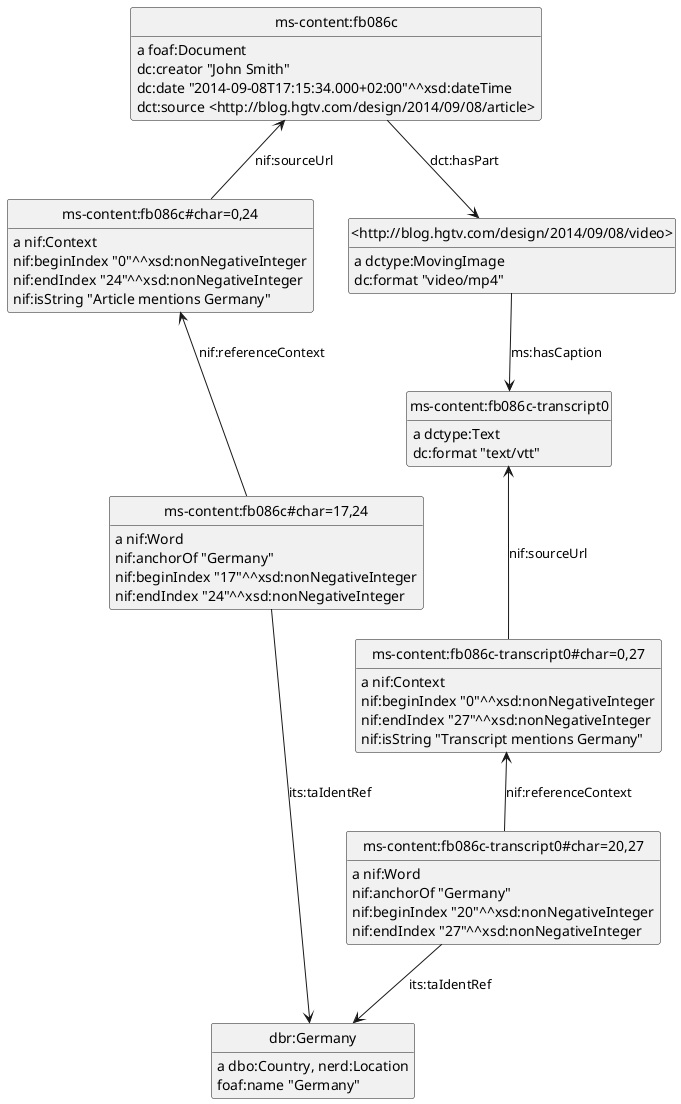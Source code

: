 @startuml
hide empty methods
hide empty attributes
hide circle
skinparam classAttributeIconSize 0
class ms_content_fb086c_transcript0_char_20_27 as "ms-content:fb086c-transcript0#char=20,27"
ms_content_fb086c_transcript0_char_20_27 : a nif:Word
class ms_content_fb086c_transcript0_char_0_27 as "ms-content:fb086c-transcript0#char=0,27"
ms_content_fb086c_transcript0_char_20_27 -up-> ms_content_fb086c_transcript0_char_0_27 : nif:referenceContext
class dbr_Germany as "dbr:Germany"
ms_content_fb086c_transcript0_char_20_27 --> dbr_Germany : its:taIdentRef
ms_content_fb086c_transcript0_char_20_27 : nif:anchorOf "Germany"
ms_content_fb086c_transcript0_char_20_27 : nif:beginIndex "20"^^xsd:nonNegativeInteger
ms_content_fb086c_transcript0_char_20_27 : nif:endIndex "27"^^xsd:nonNegativeInteger
class ms_content_fb086c as "ms-content:fb086c"
ms_content_fb086c : a foaf:Document
class _http___blog_hgtv_com_design_2014_09_08_video_ as "<http://blog.hgtv.com/design/2014/09/08/video>"
ms_content_fb086c --> _http___blog_hgtv_com_design_2014_09_08_video_ : dct:hasPart
ms_content_fb086c : dc:creator "John Smith"
ms_content_fb086c : dc:date "2014-09-08T17:15:34.000+02:00"^^xsd:dateTime
ms_content_fb086c : dct:source <http://blog.hgtv.com/design/2014/09/08/article>
class ms_content_fb086c_transcript0 as "ms-content:fb086c-transcript0"
ms_content_fb086c_transcript0 : a dctype:Text
ms_content_fb086c_transcript0 : dc:format "text/vtt"
ms_content_fb086c_transcript0_char_0_27 : a nif:Context
ms_content_fb086c_transcript0_char_0_27 -up-> ms_content_fb086c_transcript0 : nif:sourceUrl
ms_content_fb086c_transcript0_char_0_27 : nif:beginIndex "0"^^xsd:nonNegativeInteger
ms_content_fb086c_transcript0_char_0_27 : nif:endIndex "27"^^xsd:nonNegativeInteger
ms_content_fb086c_transcript0_char_0_27 : nif:isString "Transcript mentions Germany"
class ms_content_fb086c_char_0_24 as "ms-content:fb086c#char=0,24"
ms_content_fb086c_char_0_24 : a nif:Context
ms_content_fb086c_char_0_24 -up-> ms_content_fb086c : nif:sourceUrl
ms_content_fb086c_char_0_24 : nif:beginIndex "0"^^xsd:nonNegativeInteger
ms_content_fb086c_char_0_24 : nif:endIndex "24"^^xsd:nonNegativeInteger
ms_content_fb086c_char_0_24 : nif:isString "Article mentions Germany"
_http___blog_hgtv_com_design_2014_09_08_video_ : a dctype:MovingImage
_http___blog_hgtv_com_design_2014_09_08_video_ --> ms_content_fb086c_transcript0 : ms:hasCaption
_http___blog_hgtv_com_design_2014_09_08_video_ : dc:format "video/mp4"
dbr_Germany : a dbo:Country, nerd:Location
dbr_Germany : foaf:name "Germany"
class ms_content_fb086c_char_17_24 as "ms-content:fb086c#char=17,24"
ms_content_fb086c_char_17_24 : a nif:Word
ms_content_fb086c_char_17_24 --> dbr_Germany : its:taIdentRef
ms_content_fb086c_char_17_24 -up-> ms_content_fb086c_char_0_24 : nif:referenceContext
ms_content_fb086c_char_17_24 : nif:anchorOf "Germany"
ms_content_fb086c_char_17_24 : nif:beginIndex "17"^^xsd:nonNegativeInteger
ms_content_fb086c_char_17_24 : nif:endIndex "24"^^xsd:nonNegativeInteger
@enduml
